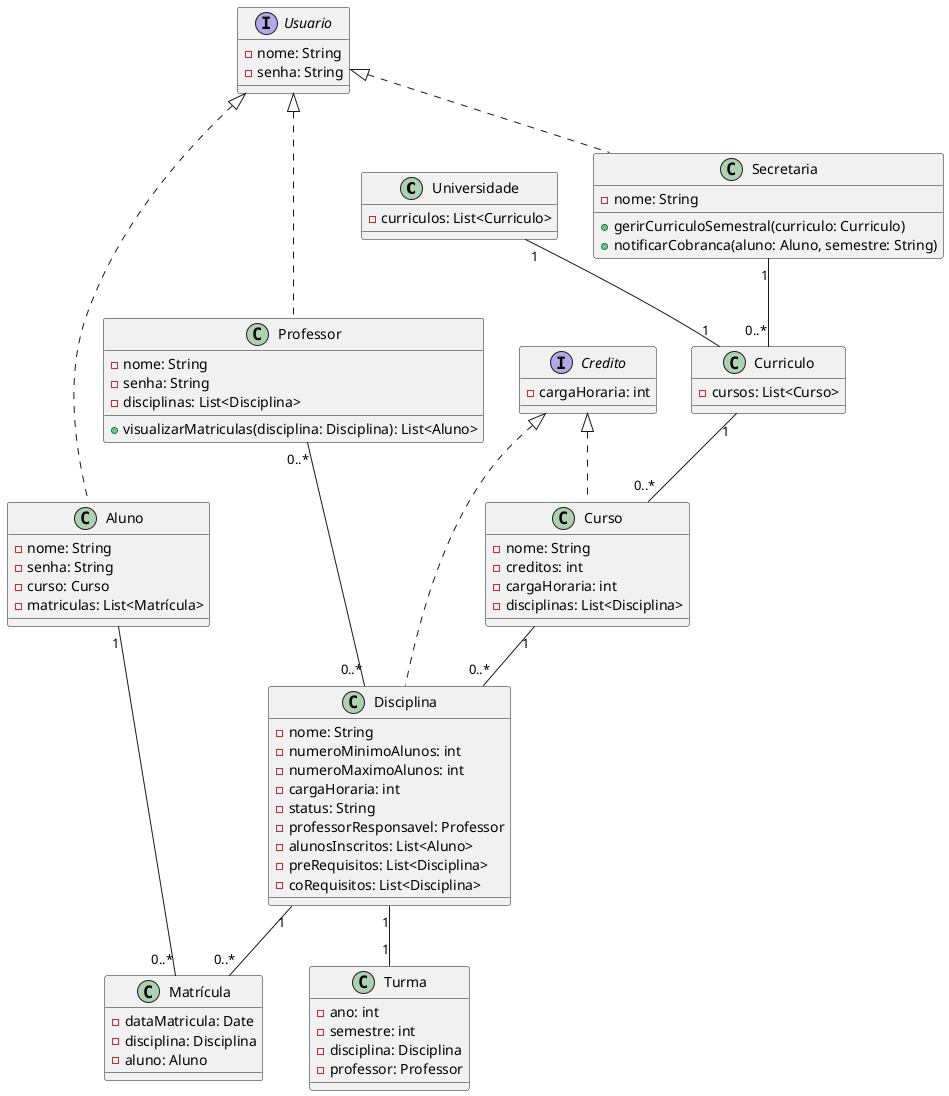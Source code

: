 @startuml
class Universidade {
    -curriculos: List<Curriculo>
}

class Curriculo {
    -cursos: List<Curso>
}

class Curso implements Credito {
    -nome: String
    -creditos: int
    -cargaHoraria: int
    -disciplinas: List<Disciplina>
}

class Disciplina implements Credito {
    -nome: String
    -numeroMinimoAlunos: int
    -numeroMaximoAlunos: int
    -cargaHoraria: int
    -status: String
    -professorResponsavel: Professor
    -alunosInscritos: List<Aluno>
    -preRequisitos: List<Disciplina>
    -coRequisitos: List<Disciplina>
}

interface Usuario {
    -nome: String
    -senha: String
}

class Aluno implements Usuario {
    -nome: String
    -senha: String
    -curso: Curso
    -matriculas: List<Matrícula>
}

class Professor implements Usuario {
    -nome: String
    -senha: String
    -disciplinas: List<Disciplina>
    +visualizarMatriculas(disciplina: Disciplina): List<Aluno>
}

class Secretaria implements Usuario {
    -nome: String
    +gerirCurriculoSemestral(curriculo: Curriculo)
    +notificarCobranca(aluno: Aluno, semestre: String)
}

class Matrícula {
    -dataMatricula: Date
    -disciplina: Disciplina
    -aluno: Aluno
}

class Turma {
    -ano: int
    -semestre: int
    -disciplina: Disciplina
    -professor: Professor
}

interface Credito {
    -cargaHoraria: int
}

Universidade "1" -- "1" Curriculo
Secretaria "1" -- "0..*" Curriculo
Curriculo "1" -- "0..*" Curso
Curso "1" -- "0..*" Disciplina
Disciplina "1" -- "0..*" Matrícula
Aluno "1" -- "0..*" Matrícula
Professor "0..*" -- "0..*" Disciplina
Disciplina "1" -- "1" Turma
@enduml
